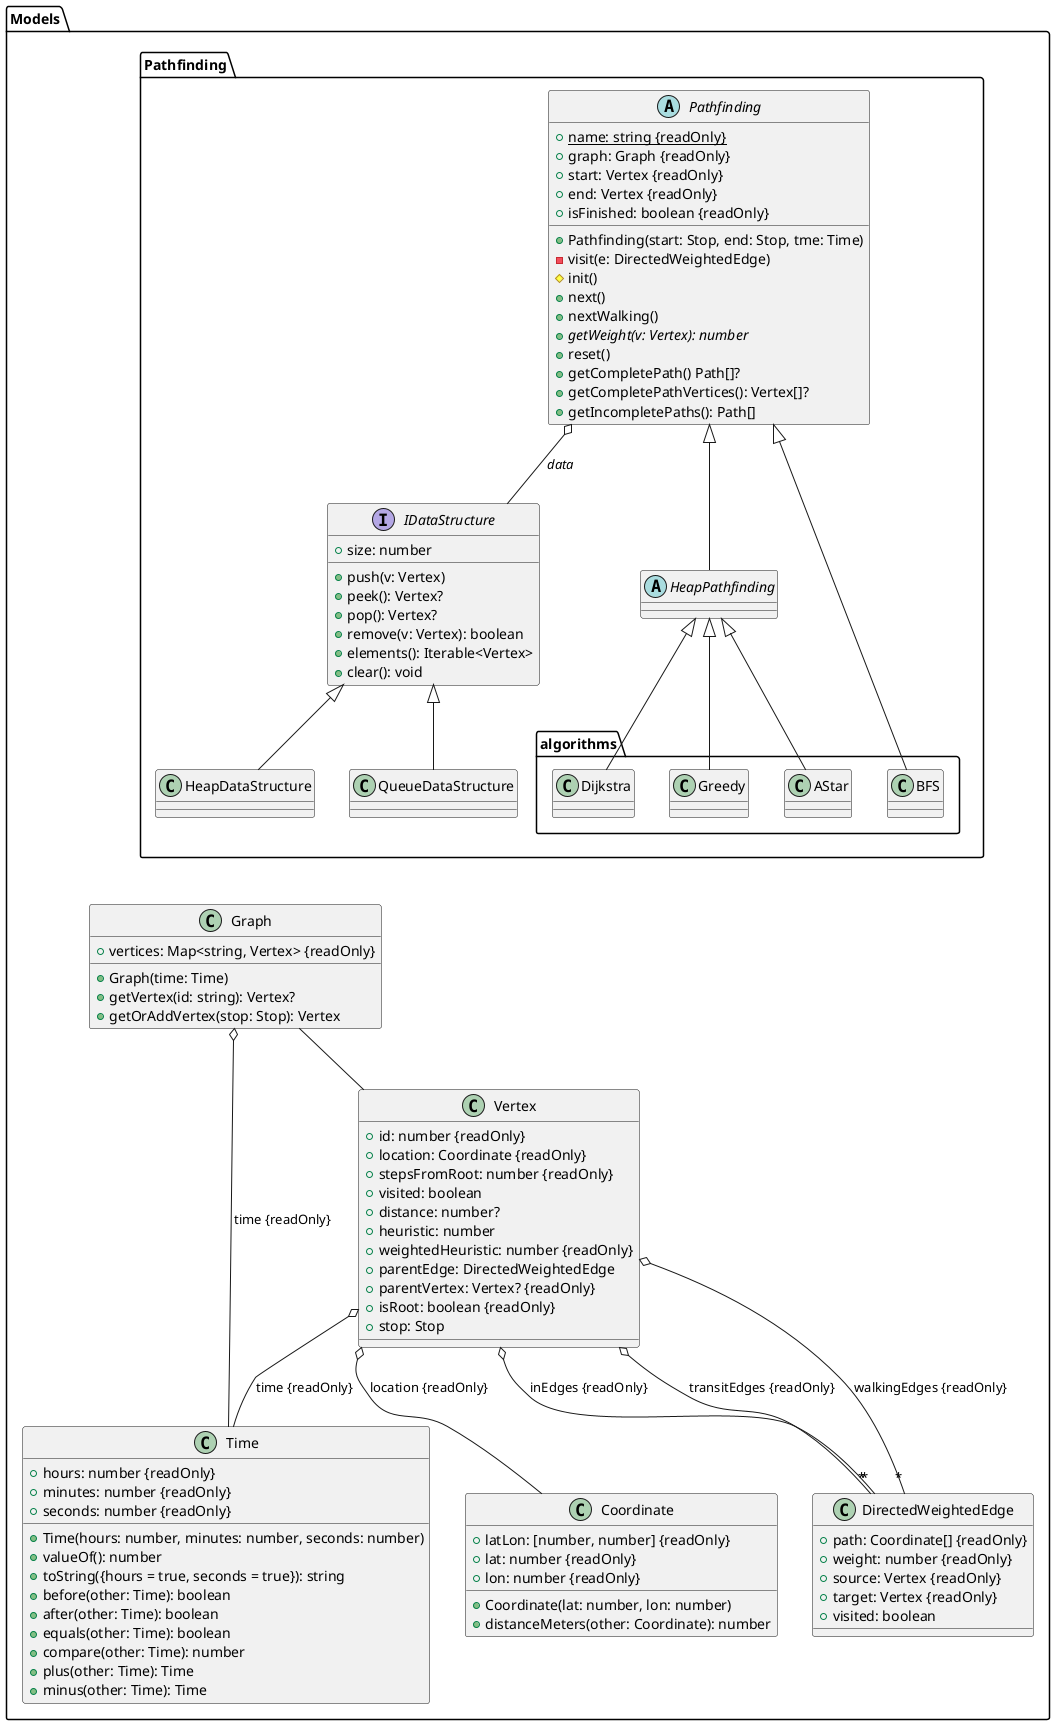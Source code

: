 @startuml class_frontend

' java -jar C:\ProgramData\chocolatey\lib\plantuml\tools\plantuml.jar -picoweb

' 0 to turn off icons, default 10
' skinparam classAttributeIconSize 0

package Models {
    Pathfinding.HeapDataStructure -[hidden]- Graph

    package Pathfinding {
        abstract class Pathfinding {
            + {static} name: string {readOnly}
            + graph: Graph {readOnly}
            + start: Vertex {readOnly}
            + end: Vertex {readOnly}
            + isFinished: boolean {readOnly}
            + Pathfinding(start: Stop, end: Stop, tme: Time)
            - visit(e: DirectedWeightedEdge)
            # init()
            + next()
            + nextWalking()
            + {abstract} getWeight(v: Vertex): number
            + reset()
            + getCompletePath() Path[]?
            + getCompletePathVertices(): Vertex[]?
            + getIncompletePaths(): Path[]
        }

        Pathfinding o-- IDataStructure : "<i>data</i>"

        interface IDataStructure {
            + size: number
            + push(v: Vertex)
            + peek(): Vertex?
            + pop(): Vertex?
            + remove(v: Vertex): boolean
            + elements(): Iterable<Vertex>
            + clear(): void
        }

        IDataStructure <|-- HeapDataStructure
        IDataStructure <|-- QueueDataStructure

        package algorithms {
            class BFS
            class Dijkstra
            class Greedy
            class AStar
        }

        abstract class HeapPathfinding

        Pathfinding <|-- BFS
        Pathfinding <|-- HeapPathfinding
        HeapPathfinding <|-- Greedy
        HeapPathfinding <|-- Dijkstra
        HeapPathfinding <|-- AStar
    }

    class Time {
        + hours: number {readOnly}
        + minutes: number {readOnly}
        + seconds: number {readOnly}
        + Time(hours: number, minutes: number, seconds: number)
        + valueOf(): number
        + toString({hours = true, seconds = true}): string
        + before(other: Time): boolean
        + after(other: Time): boolean
        + equals(other: Time): boolean
        + compare(other: Time): number
        + plus(other: Time): Time
        + minus(other: Time): Time
    }

    class Coordinate {
        + latLon: [number, number] {readOnly}
        + lat: number {readOnly}
        + lon: number {readOnly}
        + Coordinate(lat: number, lon: number)
        + distanceMeters(other: Coordinate): number
    }

    class Vertex {
        + id: number {readOnly}
        + location: Coordinate {readOnly}
        + stepsFromRoot: number {readOnly}
        + visited: boolean
        + distance: number?
        + heuristic: number
        + weightedHeuristic: number {readOnly}
        + parentEdge: DirectedWeightedEdge
        + parentVertex: Vertex? {readOnly}
        + isRoot: boolean {readOnly}
        + stop: Stop
    }

    class Graph {
        + vertices: Map<string, Vertex> {readOnly}
        + Graph(time: Time)
        + getVertex(id: string): Vertex?
        + getOrAddVertex(stop: Stop): Vertex
    }
    Vertex o-- Coordinate : "location {readOnly}"
    Vertex o-- Time : "time {readOnly}"
    Graph o-- Time : "time {readOnly}"
    Graph -- Vertex

    Vertex o-- "*" DirectedWeightedEdge : "inEdges {readOnly}"
    Vertex o-- "*" DirectedWeightedEdge : "transitEdges {readOnly}"
    Vertex o-- "*" DirectedWeightedEdge : "walkingEdges {readOnly}"

    class DirectedWeightedEdge {
        + path: Coordinate[] {readOnly}
        + weight: number {readOnly}
        + source: Vertex {readOnly}
        + target: Vertex {readOnly}
        + visited: boolean
    }
}

@enduml
